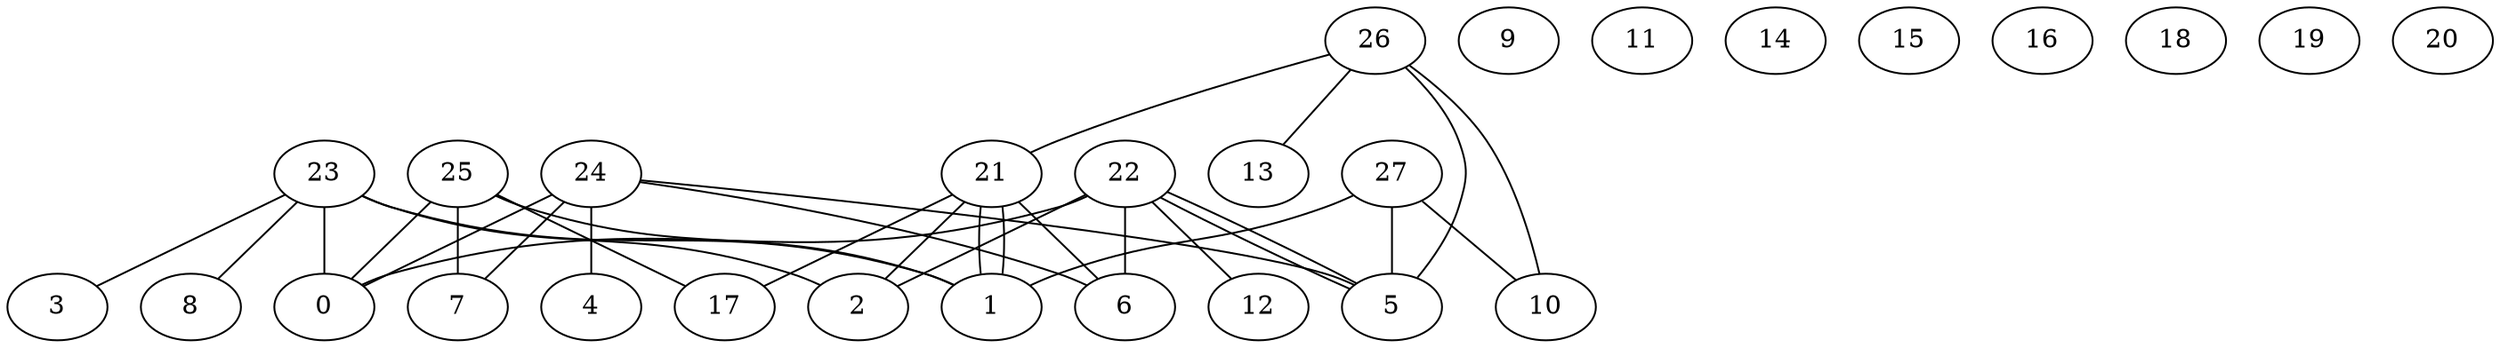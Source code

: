 graph G {
0;
1;
2;
3;
4;
5;
6;
7;
8;
9;
10;
11;
12;
13;
14;
15;
16;
17;
18;
19;
20;
21;
22;
23;
24;
25;
26;
27;
27--1 ;
27--5 ;
27--10 ;
26--5 ;
26--10 ;
26--21 ;
26--13 ;
25--17 ;
25--1 ;
25--7 ;
25--0 ;
24--7 ;
24--0 ;
24--5 ;
24--4 ;
24--6 ;
23--0 ;
23--2 ;
23--1 ;
23--8 ;
23--3 ;
22--2 ;
22--5 ;
22--0 ;
22--5 ;
22--6 ;
22--12 ;
21--2 ;
21--6 ;
21--17 ;
21--1 ;
21--1 ;
}
